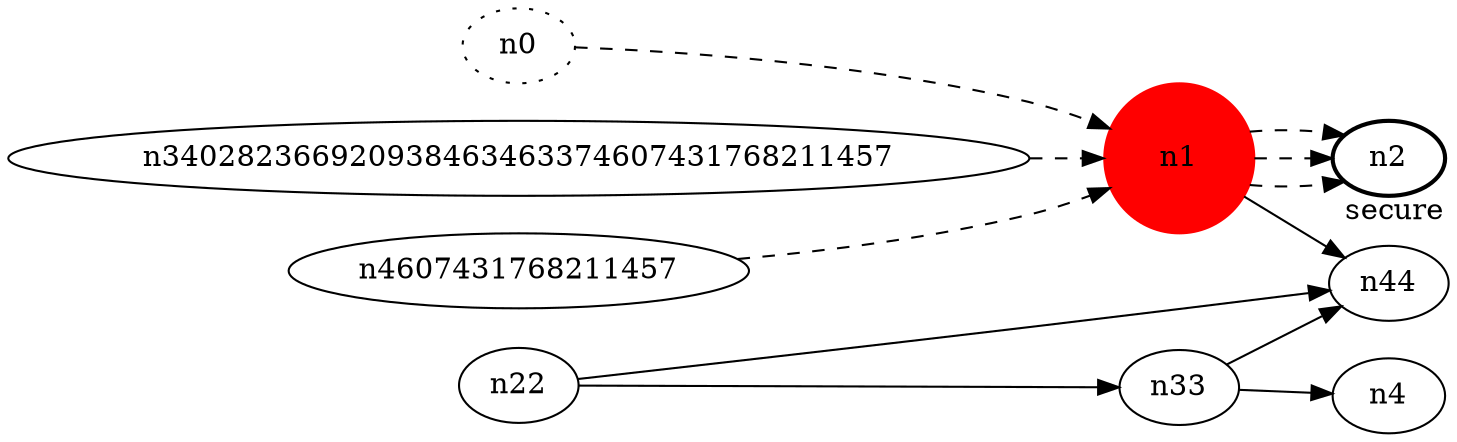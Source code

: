 digraph test5 {
	rankdir=LR;
	fontcolor=blue; /* c0; c1; c0 -- c1 */
	n0 [style=dotted, fillcolor="#123456"]; // c2; c3; c18446744073709551613 -- c3
	n1 [height=1, width=1, color=red, style=filled];
	n2 [style=bold, xlabel="secure"];
	n0 -> n1 -> n2[style=dashed];
	n2 [style=bold, xlabel="secure"];
	n340282366920938463463374607431768211457 -> n1 -> n2[style=dashed];
	n4607431768211457 -> n1 -> n2[style=dashed];
	n1 -> n44;
	n22 -> n33;
	n22 -> n44;
	n33 -> n4;
	n33 -> n44;
}
